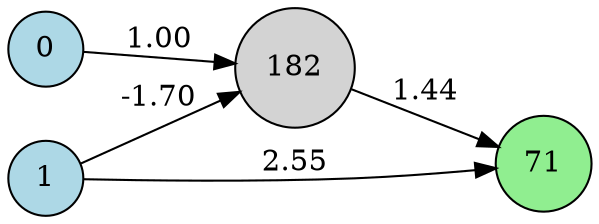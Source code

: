digraph neat {
  rankdir=LR;
  node [shape=circle];
  node0 [label="0", style=filled, fillcolor=lightblue];
  node1 [label="1", style=filled, fillcolor=lightblue];
  node71 [label="71", style=filled, fillcolor=lightgreen];
  node182 [label="182", style=filled, fillcolor=lightgray];
  node1 -> node71 [label="2.55"];
  node0 -> node182 [label="1.00"];
  node182 -> node71 [label="1.44"];
  node1 -> node182 [label="-1.70"];
}
